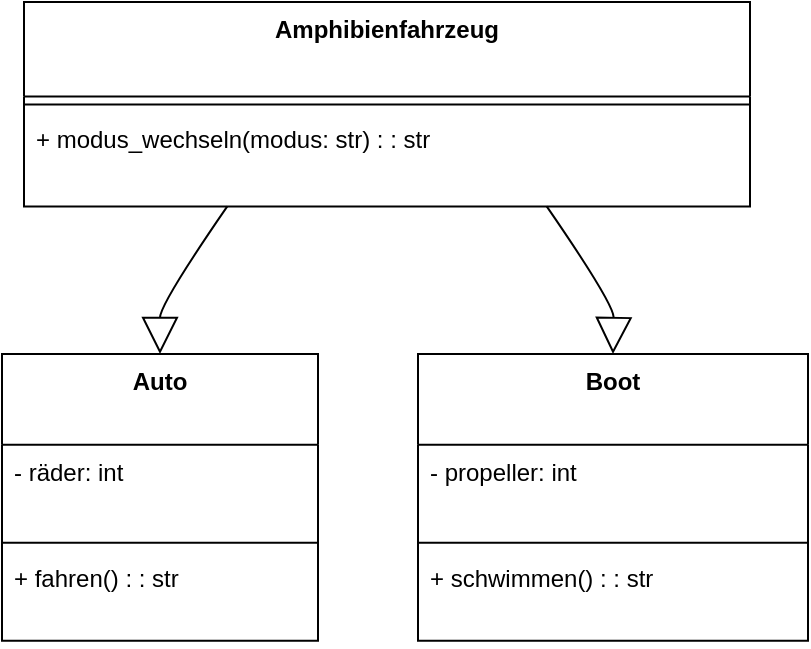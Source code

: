 <mxfile version="26.1.1">
  <diagram name="Seite-1" id="PRiVQ9_dyEzZJWYA4mzl">
    <mxGraphModel dx="1434" dy="738" grid="1" gridSize="10" guides="1" tooltips="1" connect="1" arrows="1" fold="1" page="1" pageScale="1" pageWidth="827" pageHeight="1169" math="0" shadow="0">
      <root>
        <mxCell id="0" />
        <mxCell id="1" parent="0" />
        <mxCell id="adu1XG-rUcnxZ4g86r_b-1" value="Auto" style="swimlane;fontStyle=1;align=center;verticalAlign=top;childLayout=stackLayout;horizontal=1;startSize=45.333;horizontalStack=0;resizeParent=1;resizeParentMax=0;resizeLast=0;collapsible=0;marginBottom=0;" vertex="1" parent="1">
          <mxGeometry x="200" y="396" width="158" height="143.333" as="geometry" />
        </mxCell>
        <mxCell id="adu1XG-rUcnxZ4g86r_b-2" value="- räder: int" style="text;strokeColor=none;fillColor=none;align=left;verticalAlign=top;spacingLeft=4;spacingRight=4;overflow=hidden;rotatable=0;points=[[0,0.5],[1,0.5]];portConstraint=eastwest;" vertex="1" parent="adu1XG-rUcnxZ4g86r_b-1">
          <mxGeometry y="45.333" width="158" height="45" as="geometry" />
        </mxCell>
        <mxCell id="adu1XG-rUcnxZ4g86r_b-3" style="line;strokeWidth=1;fillColor=none;align=left;verticalAlign=middle;spacingTop=-1;spacingLeft=3;spacingRight=3;rotatable=0;labelPosition=right;points=[];portConstraint=eastwest;strokeColor=inherit;" vertex="1" parent="adu1XG-rUcnxZ4g86r_b-1">
          <mxGeometry y="90.333" width="158" height="8" as="geometry" />
        </mxCell>
        <mxCell id="adu1XG-rUcnxZ4g86r_b-4" value="+ fahren() : : str" style="text;strokeColor=none;fillColor=none;align=left;verticalAlign=top;spacingLeft=4;spacingRight=4;overflow=hidden;rotatable=0;points=[[0,0.5],[1,0.5]];portConstraint=eastwest;" vertex="1" parent="adu1XG-rUcnxZ4g86r_b-1">
          <mxGeometry y="98.333" width="158" height="45" as="geometry" />
        </mxCell>
        <mxCell id="adu1XG-rUcnxZ4g86r_b-5" value="Boot" style="swimlane;fontStyle=1;align=center;verticalAlign=top;childLayout=stackLayout;horizontal=1;startSize=45.333;horizontalStack=0;resizeParent=1;resizeParentMax=0;resizeLast=0;collapsible=0;marginBottom=0;" vertex="1" parent="1">
          <mxGeometry x="408" y="396" width="195" height="143.333" as="geometry" />
        </mxCell>
        <mxCell id="adu1XG-rUcnxZ4g86r_b-6" value="- propeller: int" style="text;strokeColor=none;fillColor=none;align=left;verticalAlign=top;spacingLeft=4;spacingRight=4;overflow=hidden;rotatable=0;points=[[0,0.5],[1,0.5]];portConstraint=eastwest;" vertex="1" parent="adu1XG-rUcnxZ4g86r_b-5">
          <mxGeometry y="45.333" width="195" height="45" as="geometry" />
        </mxCell>
        <mxCell id="adu1XG-rUcnxZ4g86r_b-7" style="line;strokeWidth=1;fillColor=none;align=left;verticalAlign=middle;spacingTop=-1;spacingLeft=3;spacingRight=3;rotatable=0;labelPosition=right;points=[];portConstraint=eastwest;strokeColor=inherit;" vertex="1" parent="adu1XG-rUcnxZ4g86r_b-5">
          <mxGeometry y="90.333" width="195" height="8" as="geometry" />
        </mxCell>
        <mxCell id="adu1XG-rUcnxZ4g86r_b-8" value="+ schwimmen() : : str" style="text;strokeColor=none;fillColor=none;align=left;verticalAlign=top;spacingLeft=4;spacingRight=4;overflow=hidden;rotatable=0;points=[[0,0.5],[1,0.5]];portConstraint=eastwest;" vertex="1" parent="adu1XG-rUcnxZ4g86r_b-5">
          <mxGeometry y="98.333" width="195" height="45" as="geometry" />
        </mxCell>
        <mxCell id="adu1XG-rUcnxZ4g86r_b-9" value="Amphibienfahrzeug" style="swimlane;fontStyle=1;align=center;verticalAlign=top;childLayout=stackLayout;horizontal=1;startSize=47.2;horizontalStack=0;resizeParent=1;resizeParentMax=0;resizeLast=0;collapsible=0;marginBottom=0;" vertex="1" parent="1">
          <mxGeometry x="211" y="220" width="363" height="102.2" as="geometry" />
        </mxCell>
        <mxCell id="adu1XG-rUcnxZ4g86r_b-10" style="line;strokeWidth=1;fillColor=none;align=left;verticalAlign=middle;spacingTop=-1;spacingLeft=3;spacingRight=3;rotatable=0;labelPosition=right;points=[];portConstraint=eastwest;strokeColor=inherit;" vertex="1" parent="adu1XG-rUcnxZ4g86r_b-9">
          <mxGeometry y="47.2" width="363" height="8" as="geometry" />
        </mxCell>
        <mxCell id="adu1XG-rUcnxZ4g86r_b-11" value="+ modus_wechseln(modus: str) : : str" style="text;strokeColor=none;fillColor=none;align=left;verticalAlign=top;spacingLeft=4;spacingRight=4;overflow=hidden;rotatable=0;points=[[0,0.5],[1,0.5]];portConstraint=eastwest;" vertex="1" parent="adu1XG-rUcnxZ4g86r_b-9">
          <mxGeometry y="55.2" width="363" height="47" as="geometry" />
        </mxCell>
        <mxCell id="adu1XG-rUcnxZ4g86r_b-12" value="" style="curved=1;startArrow=none;endArrow=block;endSize=16;endFill=0;exitX=0.28;exitY=1;entryX=0.5;entryY=0;rounded=0;" edge="1" parent="1" source="adu1XG-rUcnxZ4g86r_b-9" target="adu1XG-rUcnxZ4g86r_b-1">
          <mxGeometry relative="1" as="geometry">
            <Array as="points">
              <mxPoint x="279" y="371" />
            </Array>
          </mxGeometry>
        </mxCell>
        <mxCell id="adu1XG-rUcnxZ4g86r_b-13" value="" style="curved=1;startArrow=none;endArrow=block;endSize=16;endFill=0;exitX=0.72;exitY=1;entryX=0.5;entryY=0;rounded=0;" edge="1" parent="1" source="adu1XG-rUcnxZ4g86r_b-9" target="adu1XG-rUcnxZ4g86r_b-5">
          <mxGeometry relative="1" as="geometry">
            <Array as="points">
              <mxPoint x="506" y="371" />
            </Array>
          </mxGeometry>
        </mxCell>
      </root>
    </mxGraphModel>
  </diagram>
</mxfile>
